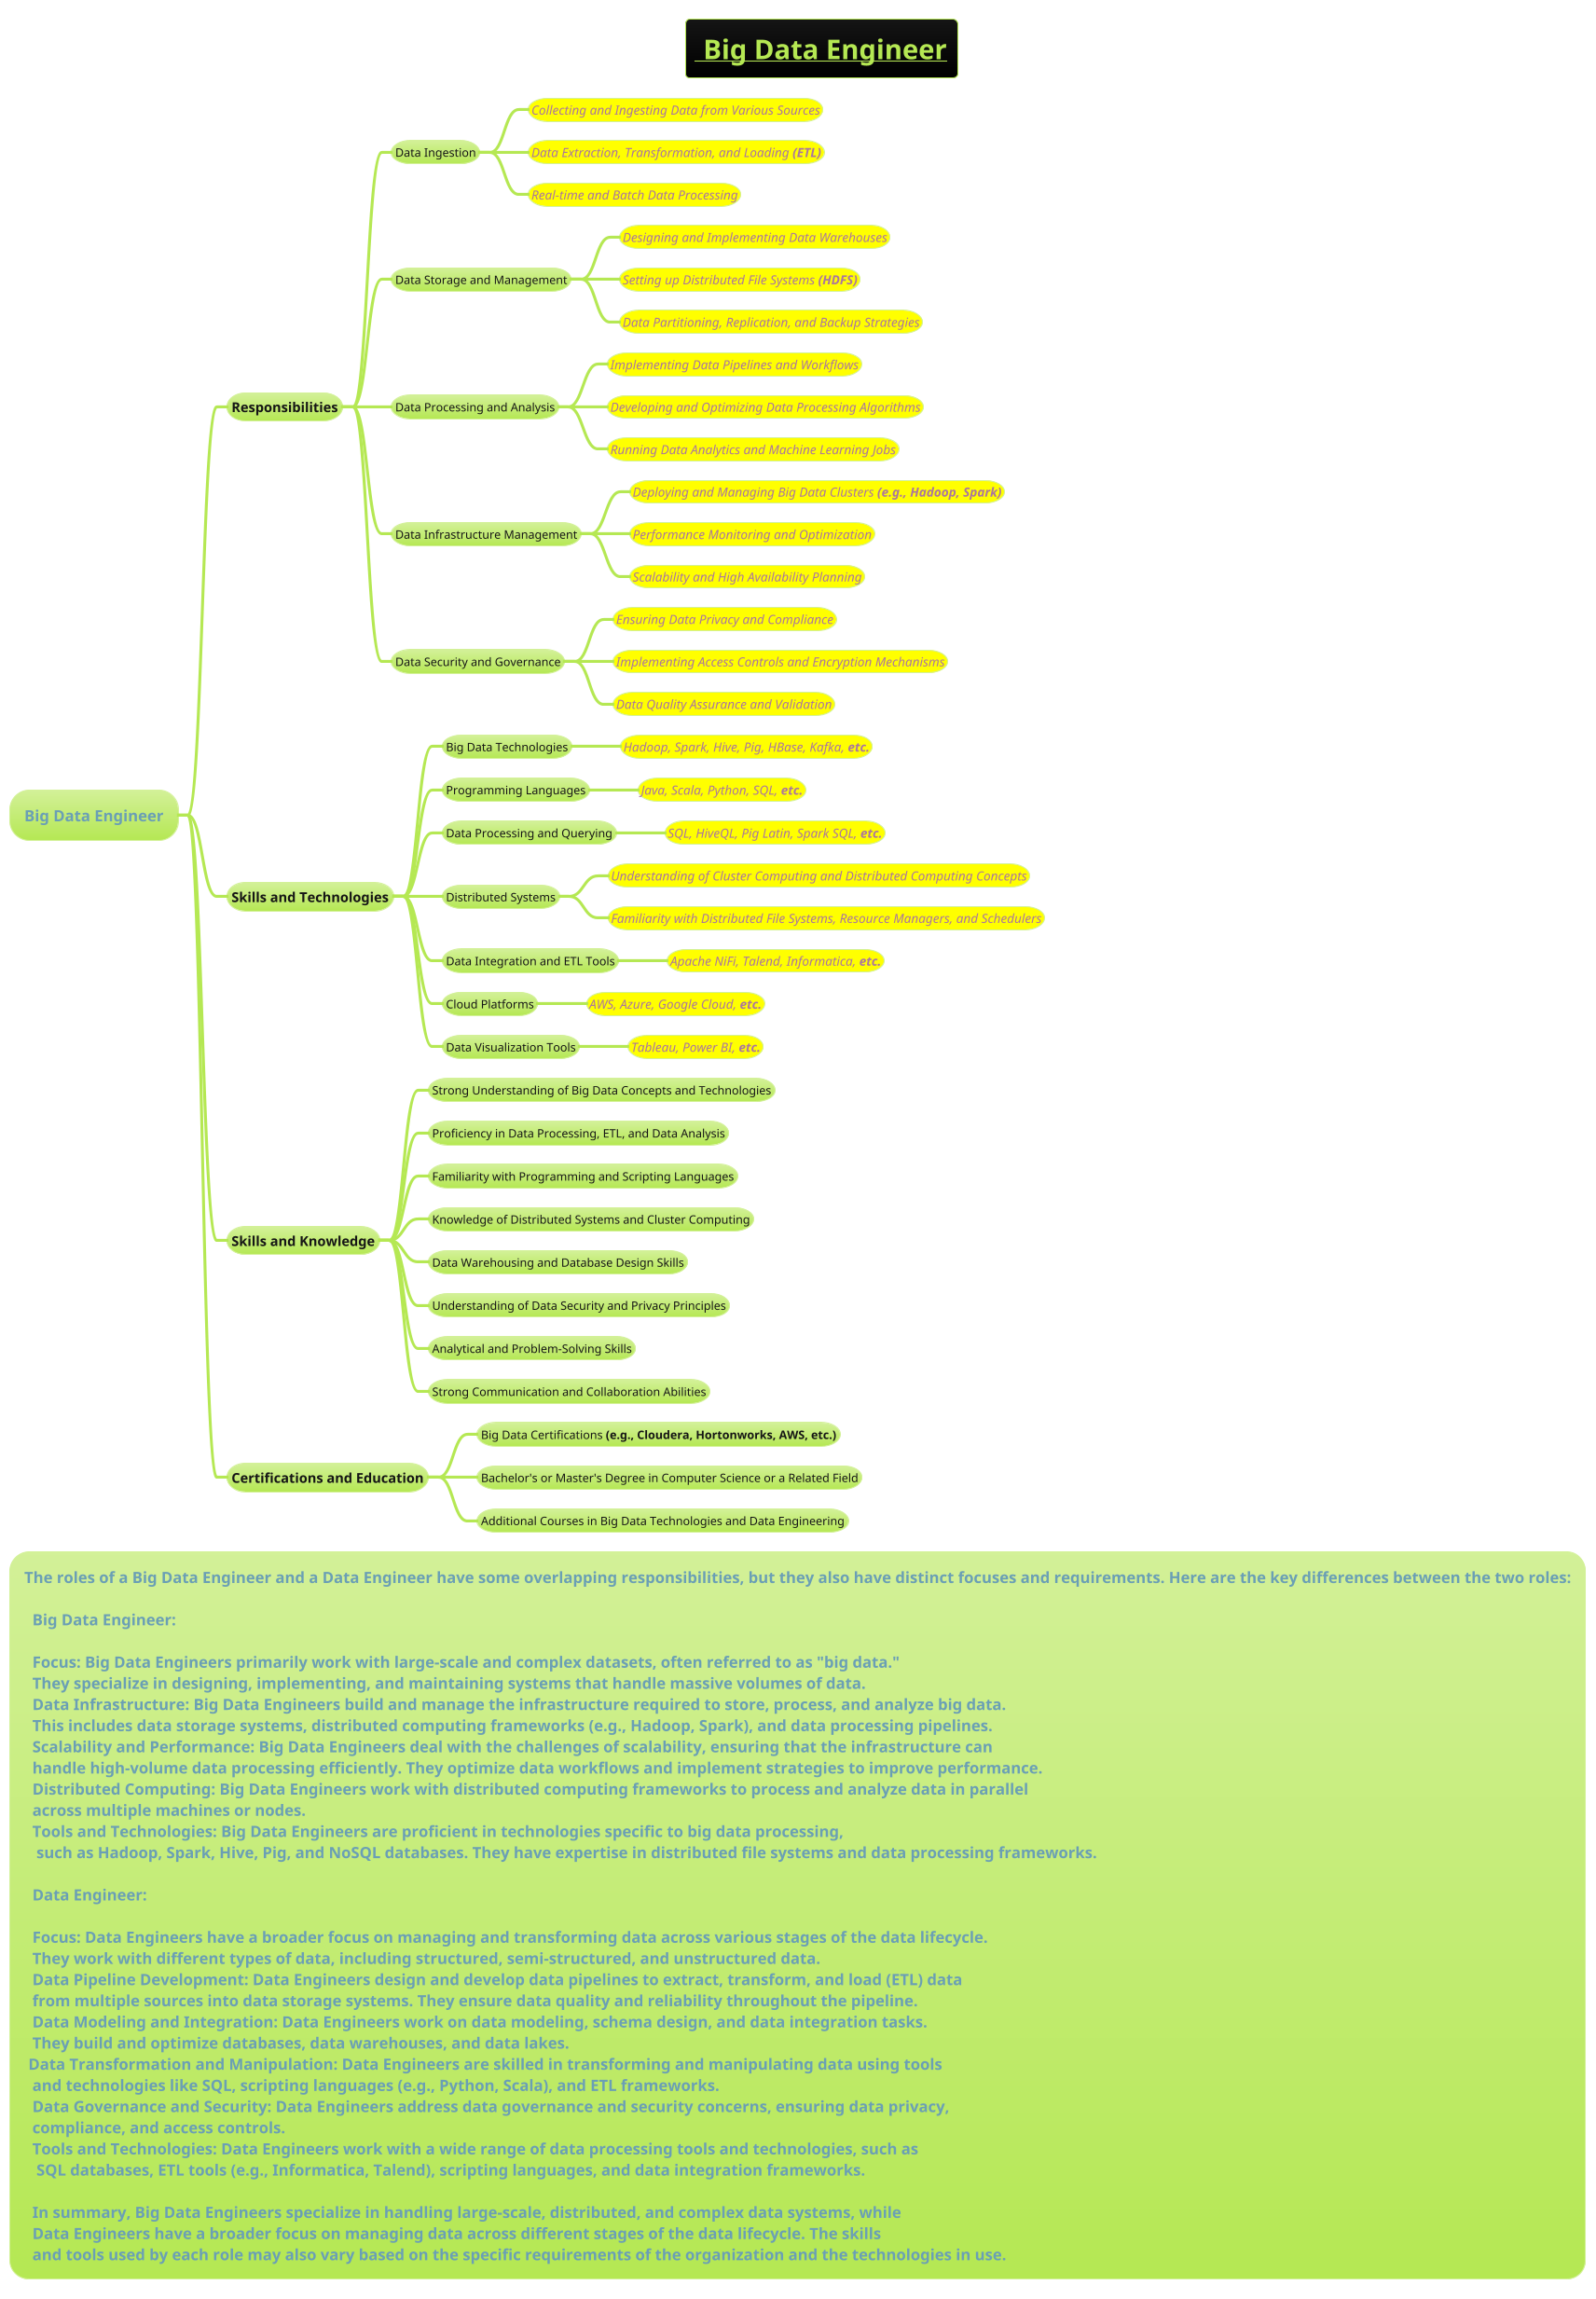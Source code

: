 @startmindmap
title =__ Big Data Engineer__

!theme hacker

* Big Data Engineer
** Responsibilities
*** Data Ingestion
****[#yellow] ====<size:13>Collecting and Ingesting Data from Various Sources
****[#yellow] ====<size:13>Data Extraction, Transformation, and Loading **(ETL)**
****[#yellow] ====<size:13>Real-time and Batch Data Processing
*** Data Storage and Management
****[#yellow] ====<size:13>Designing and Implementing Data Warehouses
****[#yellow] ====<size:13>Setting up Distributed File Systems **(HDFS)**
****[#yellow] ====<size:13>Data Partitioning, Replication, and Backup Strategies
*** Data Processing and Analysis
****[#yellow] ====<size:13>Implementing Data Pipelines and Workflows
****[#yellow] ====<size:13>Developing and Optimizing Data Processing Algorithms
****[#yellow] ====<size:13>Running Data Analytics and Machine Learning Jobs
*** Data Infrastructure Management
****[#yellow] ====<size:13>Deploying and Managing Big Data Clusters **(e.g., Hadoop, Spark)**
****[#yellow] ====<size:13>Performance Monitoring and Optimization
****[#yellow] ====<size:13>Scalability and High Availability Planning
*** Data Security and Governance
****[#yellow] ====<size:13>Ensuring Data Privacy and Compliance
****[#yellow] ====<size:13>Implementing Access Controls and Encryption Mechanisms
****[#yellow] ====<size:13>Data Quality Assurance and Validation
** Skills and Technologies
*** Big Data Technologies
****[#yellow] ====<size:13>Hadoop, Spark, Hive, Pig, HBase, Kafka, **etc.**
*** Programming Languages
****[#yellow] ====<size:13>Java, Scala, Python, SQL, **etc.**
*** Data Processing and Querying
****[#yellow] ====<size:13>SQL, HiveQL, Pig Latin, Spark SQL, **etc.**
*** Distributed Systems
****[#yellow] ====<size:13>Understanding of Cluster Computing and Distributed Computing Concepts
****[#yellow] ====<size:13>Familiarity with Distributed File Systems, Resource Managers, and Schedulers
*** Data Integration and ETL Tools
****[#yellow] ====<size:13>Apache NiFi, Talend, Informatica, **etc.**
*** Cloud Platforms
****[#yellow] ====<size:13>AWS, Azure, Google Cloud, **etc.**
*** Data Visualization Tools
****[#yellow] ====<size:13>Tableau, Power BI, **etc.**
** Skills and Knowledge
*** Strong Understanding of Big Data Concepts and Technologies
*** Proficiency in Data Processing, ETL, and Data Analysis
*** Familiarity with Programming and Scripting Languages
*** Knowledge of Distributed Systems and Cluster Computing
*** Data Warehousing and Database Design Skills
*** Understanding of Data Security and Privacy Principles
*** Analytical and Problem-Solving Skills
*** Strong Communication and Collaboration Abilities
** Certifications and Education
*** Big Data Certifications **(e.g., Cloudera, Hortonworks, AWS, etc.)**
*** Bachelor's or Master's Degree in Computer Science or a Related Field
*** Additional Courses in Big Data Technologies and Data Engineering
*:The roles of a Big Data Engineer and a Data Engineer have some overlapping responsibilities, but they also have distinct focuses and requirements. Here are the key differences between the two roles:

  **Big Data Engineer:**

  **Focus:** Big Data Engineers primarily work with large-scale and complex datasets, often referred to as "big data."
  They specialize in designing, implementing, and maintaining systems that handle massive volumes of data.
  **Data Infrastructure:** Big Data Engineers build and manage the infrastructure required to store, process, and analyze big data.
  This includes data storage systems, distributed computing frameworks **(e.g., Hadoop, Spark)**, and data processing pipelines.
  **Scalability and Performance:** Big Data Engineers deal with the challenges of scalability, ensuring that the infrastructure can
  handle high-volume data processing efficiently. They optimize data workflows and implement strategies to improve performance.
  **Distributed Computing:** Big Data Engineers work with distributed computing frameworks to process and analyze data in parallel
  across multiple machines or nodes.
  **Tools and Technologies:** Big Data Engineers are proficient in technologies specific to big data processing,
   such as Hadoop, Spark, Hive, Pig, and NoSQL databases. They have expertise in distributed file systems and data processing frameworks.

  **Data Engineer:**

  **Focus:** Data Engineers have a broader focus on managing and transforming data across various stages of the data lifecycle.
  They work with different types of data, including structured, semi-structured, and unstructured data.
  **Data Pipeline Development:** Data Engineers design and develop data pipelines to extract, transform, and load **(ETL)** data
  from multiple sources into data storage systems. They ensure data quality and reliability throughout the pipeline.
  Data Modeling and Integration: Data Engineers work on data modeling, schema design, and data integration tasks.
  They build and optimize databases, data warehouses, and data lakes.
 **Data Transformation and Manipulation:** Data Engineers are skilled in transforming and manipulating data using tools
  and technologies like SQL, scripting languages **(e.g., Python, Scala)**, and ETL frameworks.
  **Data Governance and Security:** Data Engineers address data governance and security concerns, ensuring data privacy,
  compliance, and access controls.
  **Tools and Technologies:** Data Engineers work with a wide range of data processing tools and technologies, such as
   SQL databases, ETL tools **(e.g., Informatica, Talend)**, scripting languages, and data integration frameworks.

  In summary, Big Data Engineers specialize in handling large-scale, distributed, and complex data systems, while
  Data Engineers have a broader focus on managing data across different stages of the data lifecycle. The skills
  and tools used by each role may also vary based on the specific requirements of the organization and the technologies in use.;

@endmindmap
